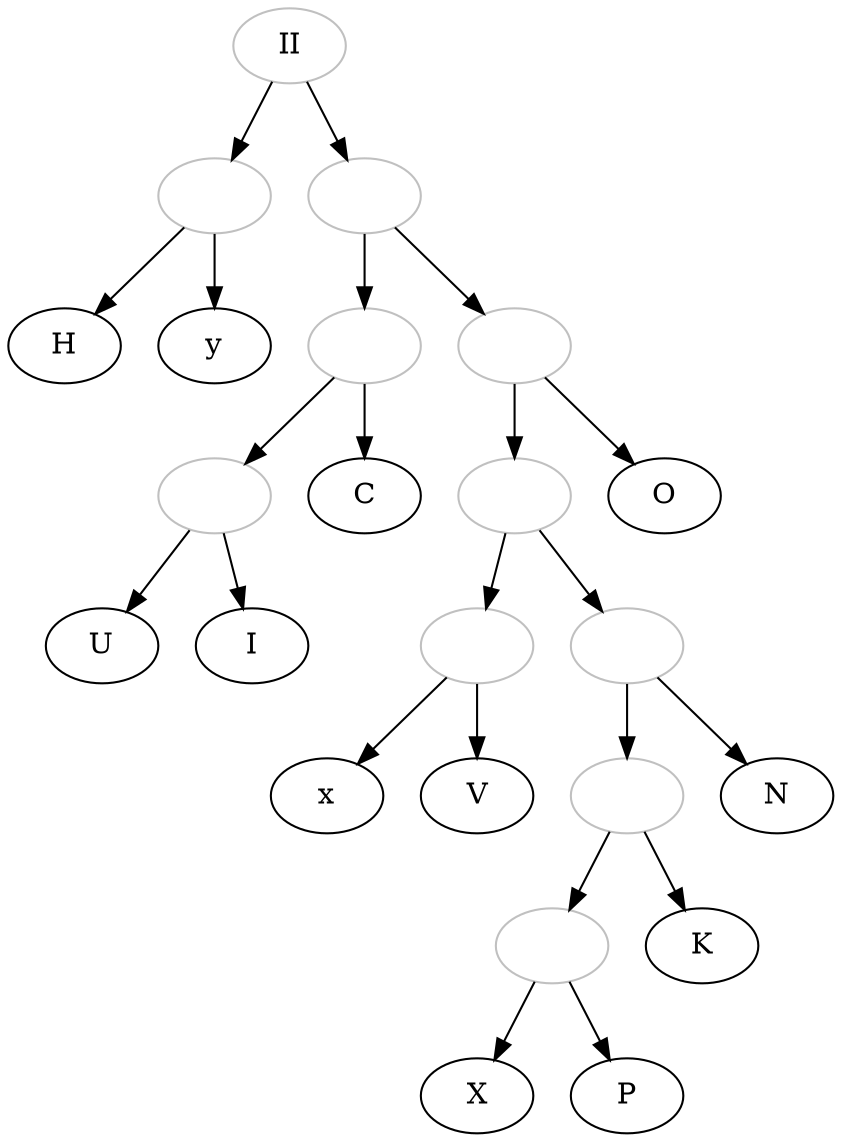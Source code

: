 digraph {

II[color="grey"]
1[label="", color="grey"]
2[label="", color="grey"]
3[label="", color="grey"]
4[label="", color="grey"]
5[label="", color="grey"]
6[label="", color="grey"]
7[label="", color="grey"]
8[label="", color="grey"]
9[label="", color="grey"]
10[label="", color="grey"]


II->1;
1->H;
1->y;
II->2;
2->3;
3->C;
3->4;
4->U;
4->I;
2->5;
5->O;
5->6;
6->7;
7->x;
7->V;
6->8;
8->N;
8->9;
9->K;
9->10;
10->X;
10->P;

}

